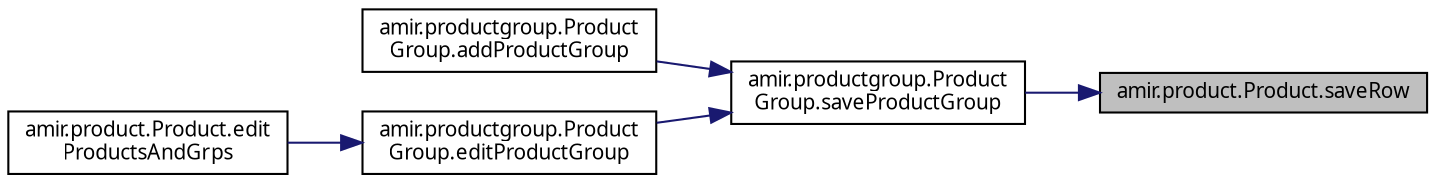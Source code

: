 digraph "amir.product.Product.saveRow"
{
 // LATEX_PDF_SIZE
  edge [fontname="FreeSans.ttf",fontsize="10",labelfontname="FreeSans.ttf",labelfontsize="10"];
  node [fontname="FreeSans.ttf",fontsize="10",shape=record];
  rankdir="RL";
  Node1 [label="amir.product.Product.saveRow",height=0.2,width=0.4,color="black", fillcolor="grey75", style="filled", fontcolor="black",tooltip=" "];
  Node1 -> Node2 [dir="back",color="midnightblue",fontsize="10",style="solid",fontname="FreeSans.ttf"];
  Node2 [label="amir.productgroup.Product\lGroup.saveProductGroup",height=0.2,width=0.4,color="black", fillcolor="white", style="filled",URL="$classamir_1_1productgroup_1_1_product_group.html#add1de604c8b2de40ec993ae600a7cca0",tooltip=" "];
  Node2 -> Node3 [dir="back",color="midnightblue",fontsize="10",style="solid",fontname="FreeSans.ttf"];
  Node3 [label="amir.productgroup.Product\lGroup.addProductGroup",height=0.2,width=0.4,color="black", fillcolor="white", style="filled",URL="$classamir_1_1productgroup_1_1_product_group.html#acabce6788b3f06ac1de246353aaf3a55",tooltip=" "];
  Node2 -> Node4 [dir="back",color="midnightblue",fontsize="10",style="solid",fontname="FreeSans.ttf"];
  Node4 [label="amir.productgroup.Product\lGroup.editProductGroup",height=0.2,width=0.4,color="black", fillcolor="white", style="filled",URL="$classamir_1_1productgroup_1_1_product_group.html#aff62283ff8bca006ac306818f69bec2b",tooltip=" "];
  Node4 -> Node5 [dir="back",color="midnightblue",fontsize="10",style="solid",fontname="FreeSans.ttf"];
  Node5 [label="amir.product.Product.edit\lProductsAndGrps",height=0.2,width=0.4,color="black", fillcolor="white", style="filled",URL="$classamir_1_1product_1_1_product.html#ababc732e3d38ffd110324fb9aed65787",tooltip=" "];
}
